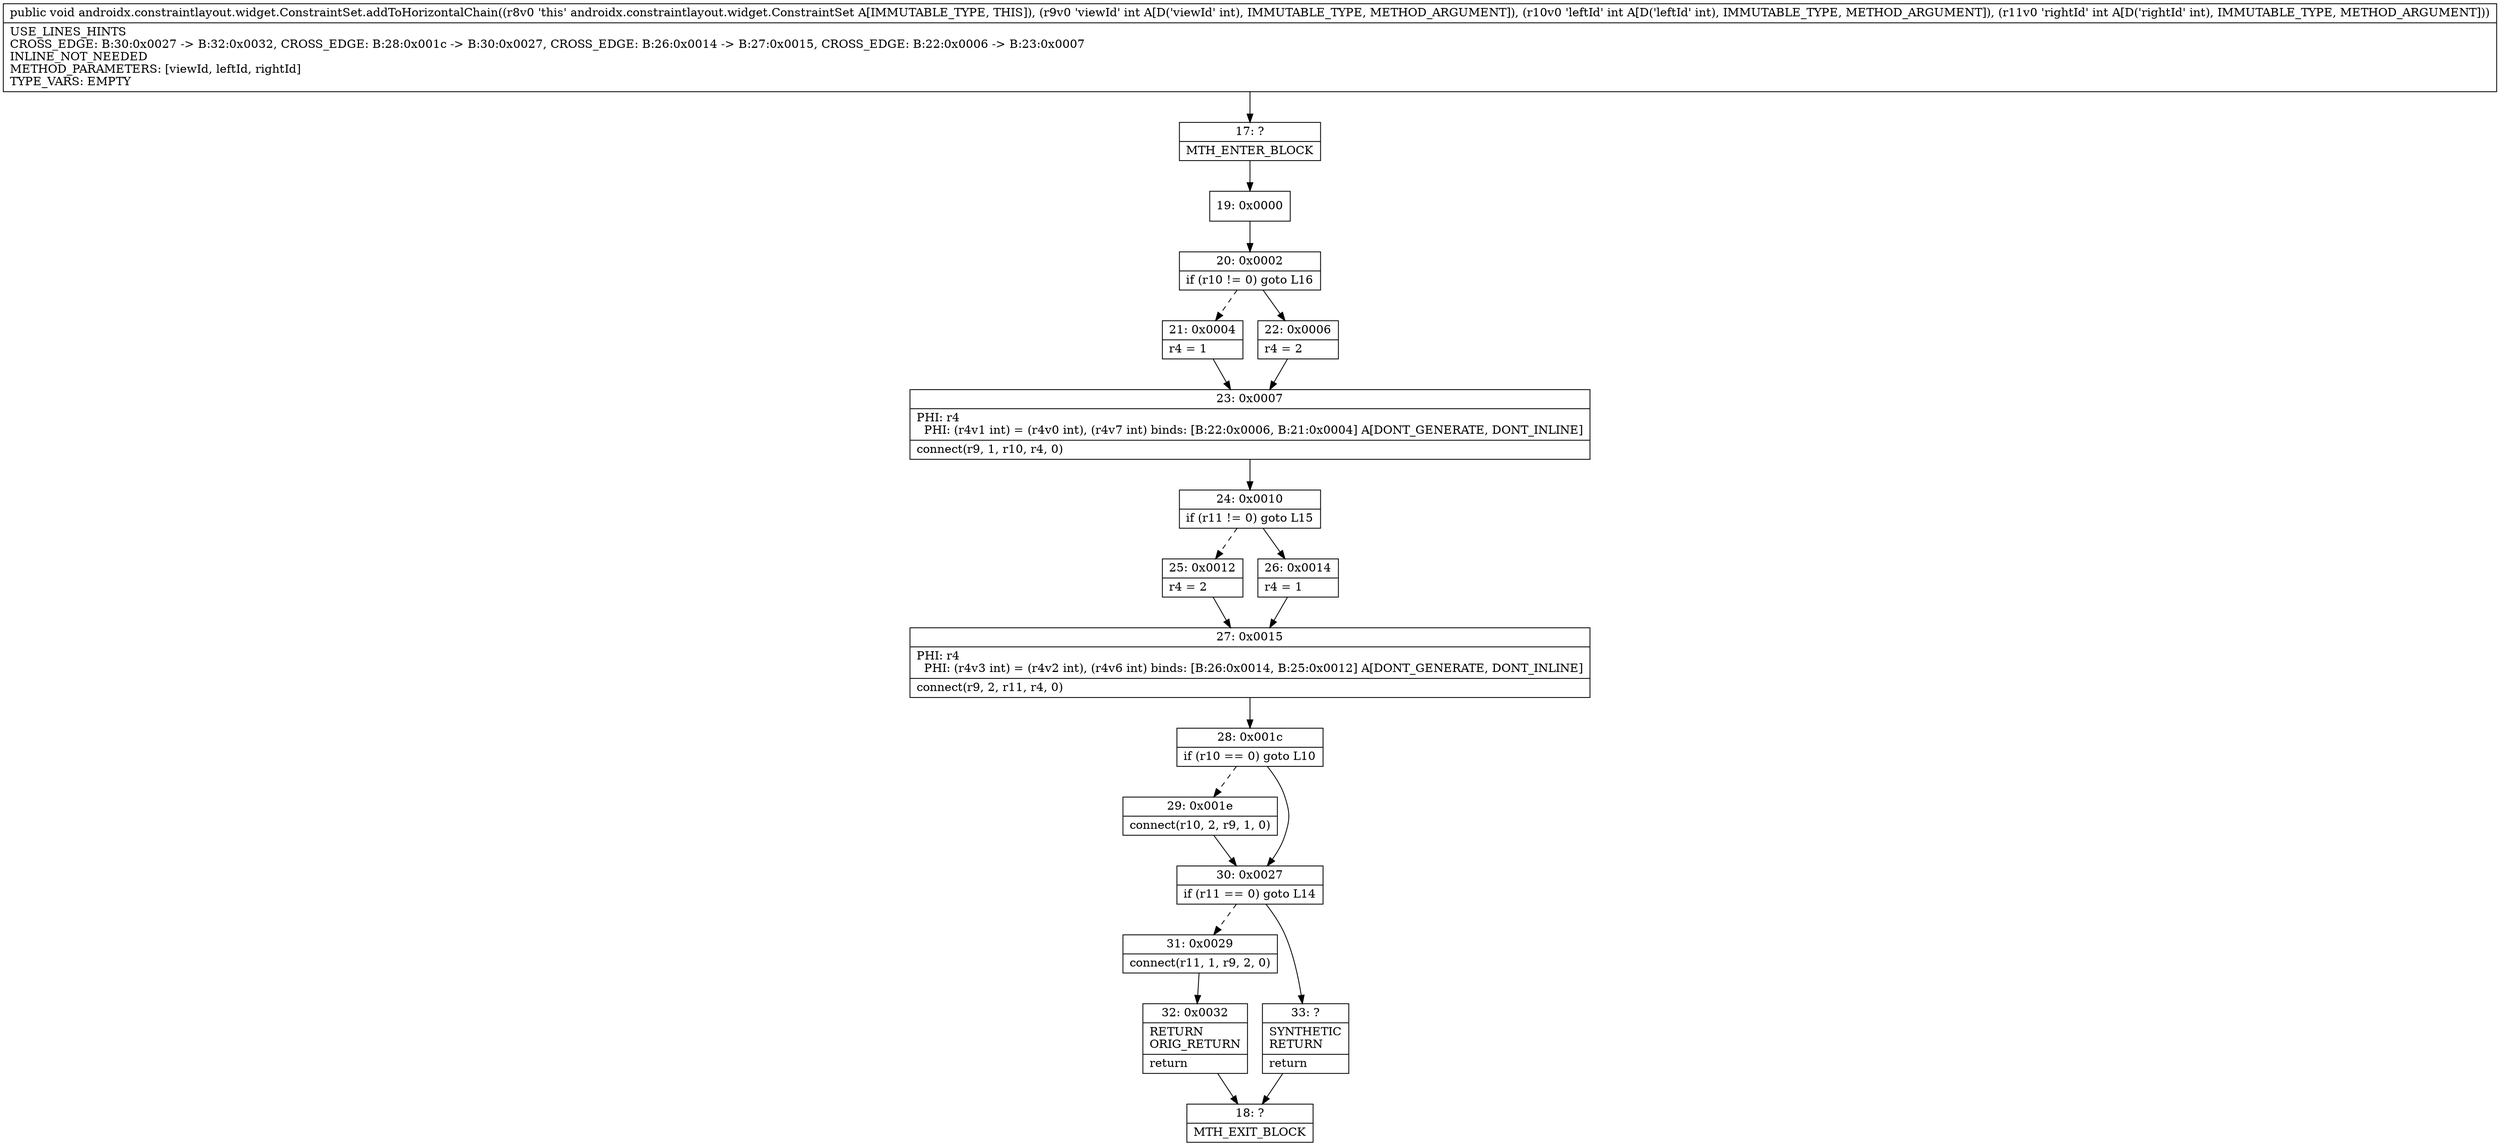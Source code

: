 digraph "CFG forandroidx.constraintlayout.widget.ConstraintSet.addToHorizontalChain(III)V" {
Node_17 [shape=record,label="{17\:\ ?|MTH_ENTER_BLOCK\l}"];
Node_19 [shape=record,label="{19\:\ 0x0000}"];
Node_20 [shape=record,label="{20\:\ 0x0002|if (r10 != 0) goto L16\l}"];
Node_21 [shape=record,label="{21\:\ 0x0004|r4 = 1\l}"];
Node_23 [shape=record,label="{23\:\ 0x0007|PHI: r4 \l  PHI: (r4v1 int) = (r4v0 int), (r4v7 int) binds: [B:22:0x0006, B:21:0x0004] A[DONT_GENERATE, DONT_INLINE]\l|connect(r9, 1, r10, r4, 0)\l}"];
Node_24 [shape=record,label="{24\:\ 0x0010|if (r11 != 0) goto L15\l}"];
Node_25 [shape=record,label="{25\:\ 0x0012|r4 = 2\l}"];
Node_27 [shape=record,label="{27\:\ 0x0015|PHI: r4 \l  PHI: (r4v3 int) = (r4v2 int), (r4v6 int) binds: [B:26:0x0014, B:25:0x0012] A[DONT_GENERATE, DONT_INLINE]\l|connect(r9, 2, r11, r4, 0)\l}"];
Node_28 [shape=record,label="{28\:\ 0x001c|if (r10 == 0) goto L10\l}"];
Node_29 [shape=record,label="{29\:\ 0x001e|connect(r10, 2, r9, 1, 0)\l}"];
Node_30 [shape=record,label="{30\:\ 0x0027|if (r11 == 0) goto L14\l}"];
Node_31 [shape=record,label="{31\:\ 0x0029|connect(r11, 1, r9, 2, 0)\l}"];
Node_32 [shape=record,label="{32\:\ 0x0032|RETURN\lORIG_RETURN\l|return\l}"];
Node_18 [shape=record,label="{18\:\ ?|MTH_EXIT_BLOCK\l}"];
Node_33 [shape=record,label="{33\:\ ?|SYNTHETIC\lRETURN\l|return\l}"];
Node_26 [shape=record,label="{26\:\ 0x0014|r4 = 1\l}"];
Node_22 [shape=record,label="{22\:\ 0x0006|r4 = 2\l}"];
MethodNode[shape=record,label="{public void androidx.constraintlayout.widget.ConstraintSet.addToHorizontalChain((r8v0 'this' androidx.constraintlayout.widget.ConstraintSet A[IMMUTABLE_TYPE, THIS]), (r9v0 'viewId' int A[D('viewId' int), IMMUTABLE_TYPE, METHOD_ARGUMENT]), (r10v0 'leftId' int A[D('leftId' int), IMMUTABLE_TYPE, METHOD_ARGUMENT]), (r11v0 'rightId' int A[D('rightId' int), IMMUTABLE_TYPE, METHOD_ARGUMENT]))  | USE_LINES_HINTS\lCROSS_EDGE: B:30:0x0027 \-\> B:32:0x0032, CROSS_EDGE: B:28:0x001c \-\> B:30:0x0027, CROSS_EDGE: B:26:0x0014 \-\> B:27:0x0015, CROSS_EDGE: B:22:0x0006 \-\> B:23:0x0007\lINLINE_NOT_NEEDED\lMETHOD_PARAMETERS: [viewId, leftId, rightId]\lTYPE_VARS: EMPTY\l}"];
MethodNode -> Node_17;Node_17 -> Node_19;
Node_19 -> Node_20;
Node_20 -> Node_21[style=dashed];
Node_20 -> Node_22;
Node_21 -> Node_23;
Node_23 -> Node_24;
Node_24 -> Node_25[style=dashed];
Node_24 -> Node_26;
Node_25 -> Node_27;
Node_27 -> Node_28;
Node_28 -> Node_29[style=dashed];
Node_28 -> Node_30;
Node_29 -> Node_30;
Node_30 -> Node_31[style=dashed];
Node_30 -> Node_33;
Node_31 -> Node_32;
Node_32 -> Node_18;
Node_33 -> Node_18;
Node_26 -> Node_27;
Node_22 -> Node_23;
}

